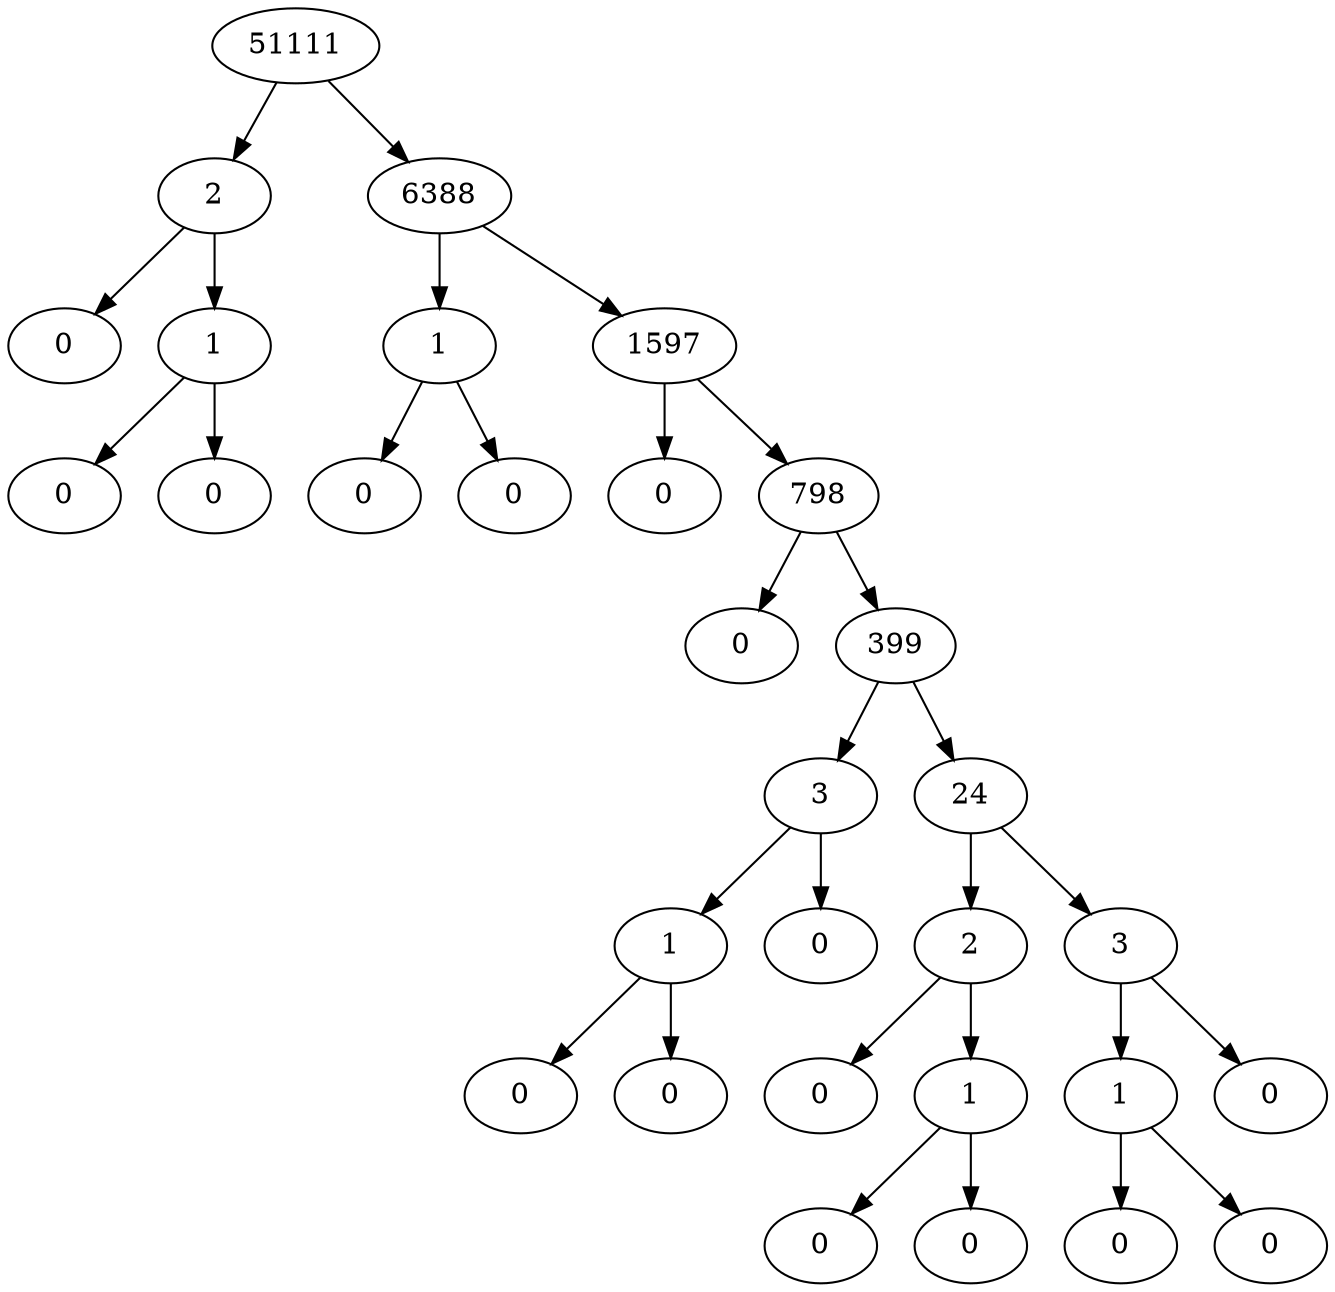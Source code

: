 digraph {
	0 [label=51111]
	1 [label=2]
	0 -> 1
	1 [label=2]
	2 [label=0]
	1 -> 2
	1 [label=2]
	3 [label=1]
	1 -> 3
	3 [label=1]
	4 [label=0]
	3 -> 4
	3 [label=1]
	5 [label=0]
	3 -> 5
	0 [label=51111]
	6 [label=6388]
	0 -> 6
	6 [label=6388]
	7 [label=1]
	6 -> 7
	7 [label=1]
	8 [label=0]
	7 -> 8
	7 [label=1]
	9 [label=0]
	7 -> 9
	6 [label=6388]
	10 [label=1597]
	6 -> 10
	10 [label=1597]
	11 [label=0]
	10 -> 11
	10 [label=1597]
	12 [label=798]
	10 -> 12
	12 [label=798]
	13 [label=0]
	12 -> 13
	12 [label=798]
	14 [label=399]
	12 -> 14
	14 [label=399]
	15 [label=3]
	14 -> 15
	15 [label=3]
	16 [label=1]
	15 -> 16
	16 [label=1]
	17 [label=0]
	16 -> 17
	16 [label=1]
	18 [label=0]
	16 -> 18
	15 [label=3]
	19 [label=0]
	15 -> 19
	14 [label=399]
	20 [label=24]
	14 -> 20
	20 [label=24]
	21 [label=2]
	20 -> 21
	21 [label=2]
	22 [label=0]
	21 -> 22
	21 [label=2]
	23 [label=1]
	21 -> 23
	23 [label=1]
	24 [label=0]
	23 -> 24
	23 [label=1]
	25 [label=0]
	23 -> 25
	20 [label=24]
	26 [label=3]
	20 -> 26
	26 [label=3]
	27 [label=1]
	26 -> 27
	27 [label=1]
	28 [label=0]
	27 -> 28
	27 [label=1]
	29 [label=0]
	27 -> 29
	26 [label=3]
	30 [label=0]
	26 -> 30
}
